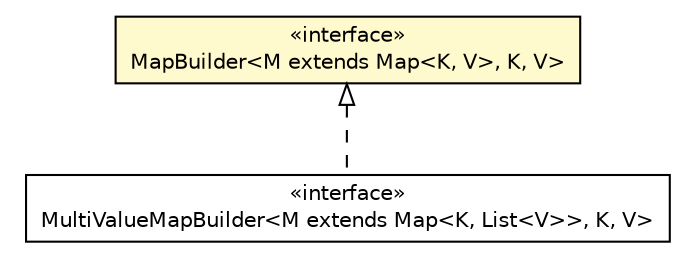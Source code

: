 #!/usr/local/bin/dot
#
# Class diagram 
# Generated by UMLGraph version R5_6-24-gf6e263 (http://www.umlgraph.org/)
#

digraph G {
	edge [fontname="Helvetica",fontsize=10,labelfontname="Helvetica",labelfontsize=10];
	node [fontname="Helvetica",fontsize=10,shape=plaintext];
	nodesep=0.25;
	ranksep=0.5;
	// org.qiweb.util.Maps.MapBuilder<M extends java.util.Map<K, V>, K, V>
	c18793 [label=<<table title="org.qiweb.util.Maps.MapBuilder" border="0" cellborder="1" cellspacing="0" cellpadding="2" port="p" bgcolor="lemonChiffon" href="./Maps.MapBuilder.html">
		<tr><td><table border="0" cellspacing="0" cellpadding="1">
<tr><td align="center" balign="center"> &#171;interface&#187; </td></tr>
<tr><td align="center" balign="center"> MapBuilder&lt;M extends Map&lt;K, V&gt;, K, V&gt; </td></tr>
		</table></td></tr>
		</table>>, URL="./Maps.MapBuilder.html", fontname="Helvetica", fontcolor="black", fontsize=10.0];
	// org.qiweb.util.Maps.MultiValueMapBuilder<M extends java.util.Map<K, java.util.List<V>>, K, V>
	c18794 [label=<<table title="org.qiweb.util.Maps.MultiValueMapBuilder" border="0" cellborder="1" cellspacing="0" cellpadding="2" port="p" href="./Maps.MultiValueMapBuilder.html">
		<tr><td><table border="0" cellspacing="0" cellpadding="1">
<tr><td align="center" balign="center"> &#171;interface&#187; </td></tr>
<tr><td align="center" balign="center"> MultiValueMapBuilder&lt;M extends Map&lt;K, List&lt;V&gt;&gt;, K, V&gt; </td></tr>
		</table></td></tr>
		</table>>, URL="./Maps.MultiValueMapBuilder.html", fontname="Helvetica", fontcolor="black", fontsize=10.0];
	//org.qiweb.util.Maps.MultiValueMapBuilder<M extends java.util.Map<K, java.util.List<V>>, K, V> implements org.qiweb.util.Maps.MapBuilder<M extends java.util.Map<K, V>, K, V>
	c18793:p -> c18794:p [dir=back,arrowtail=empty,style=dashed];
}

